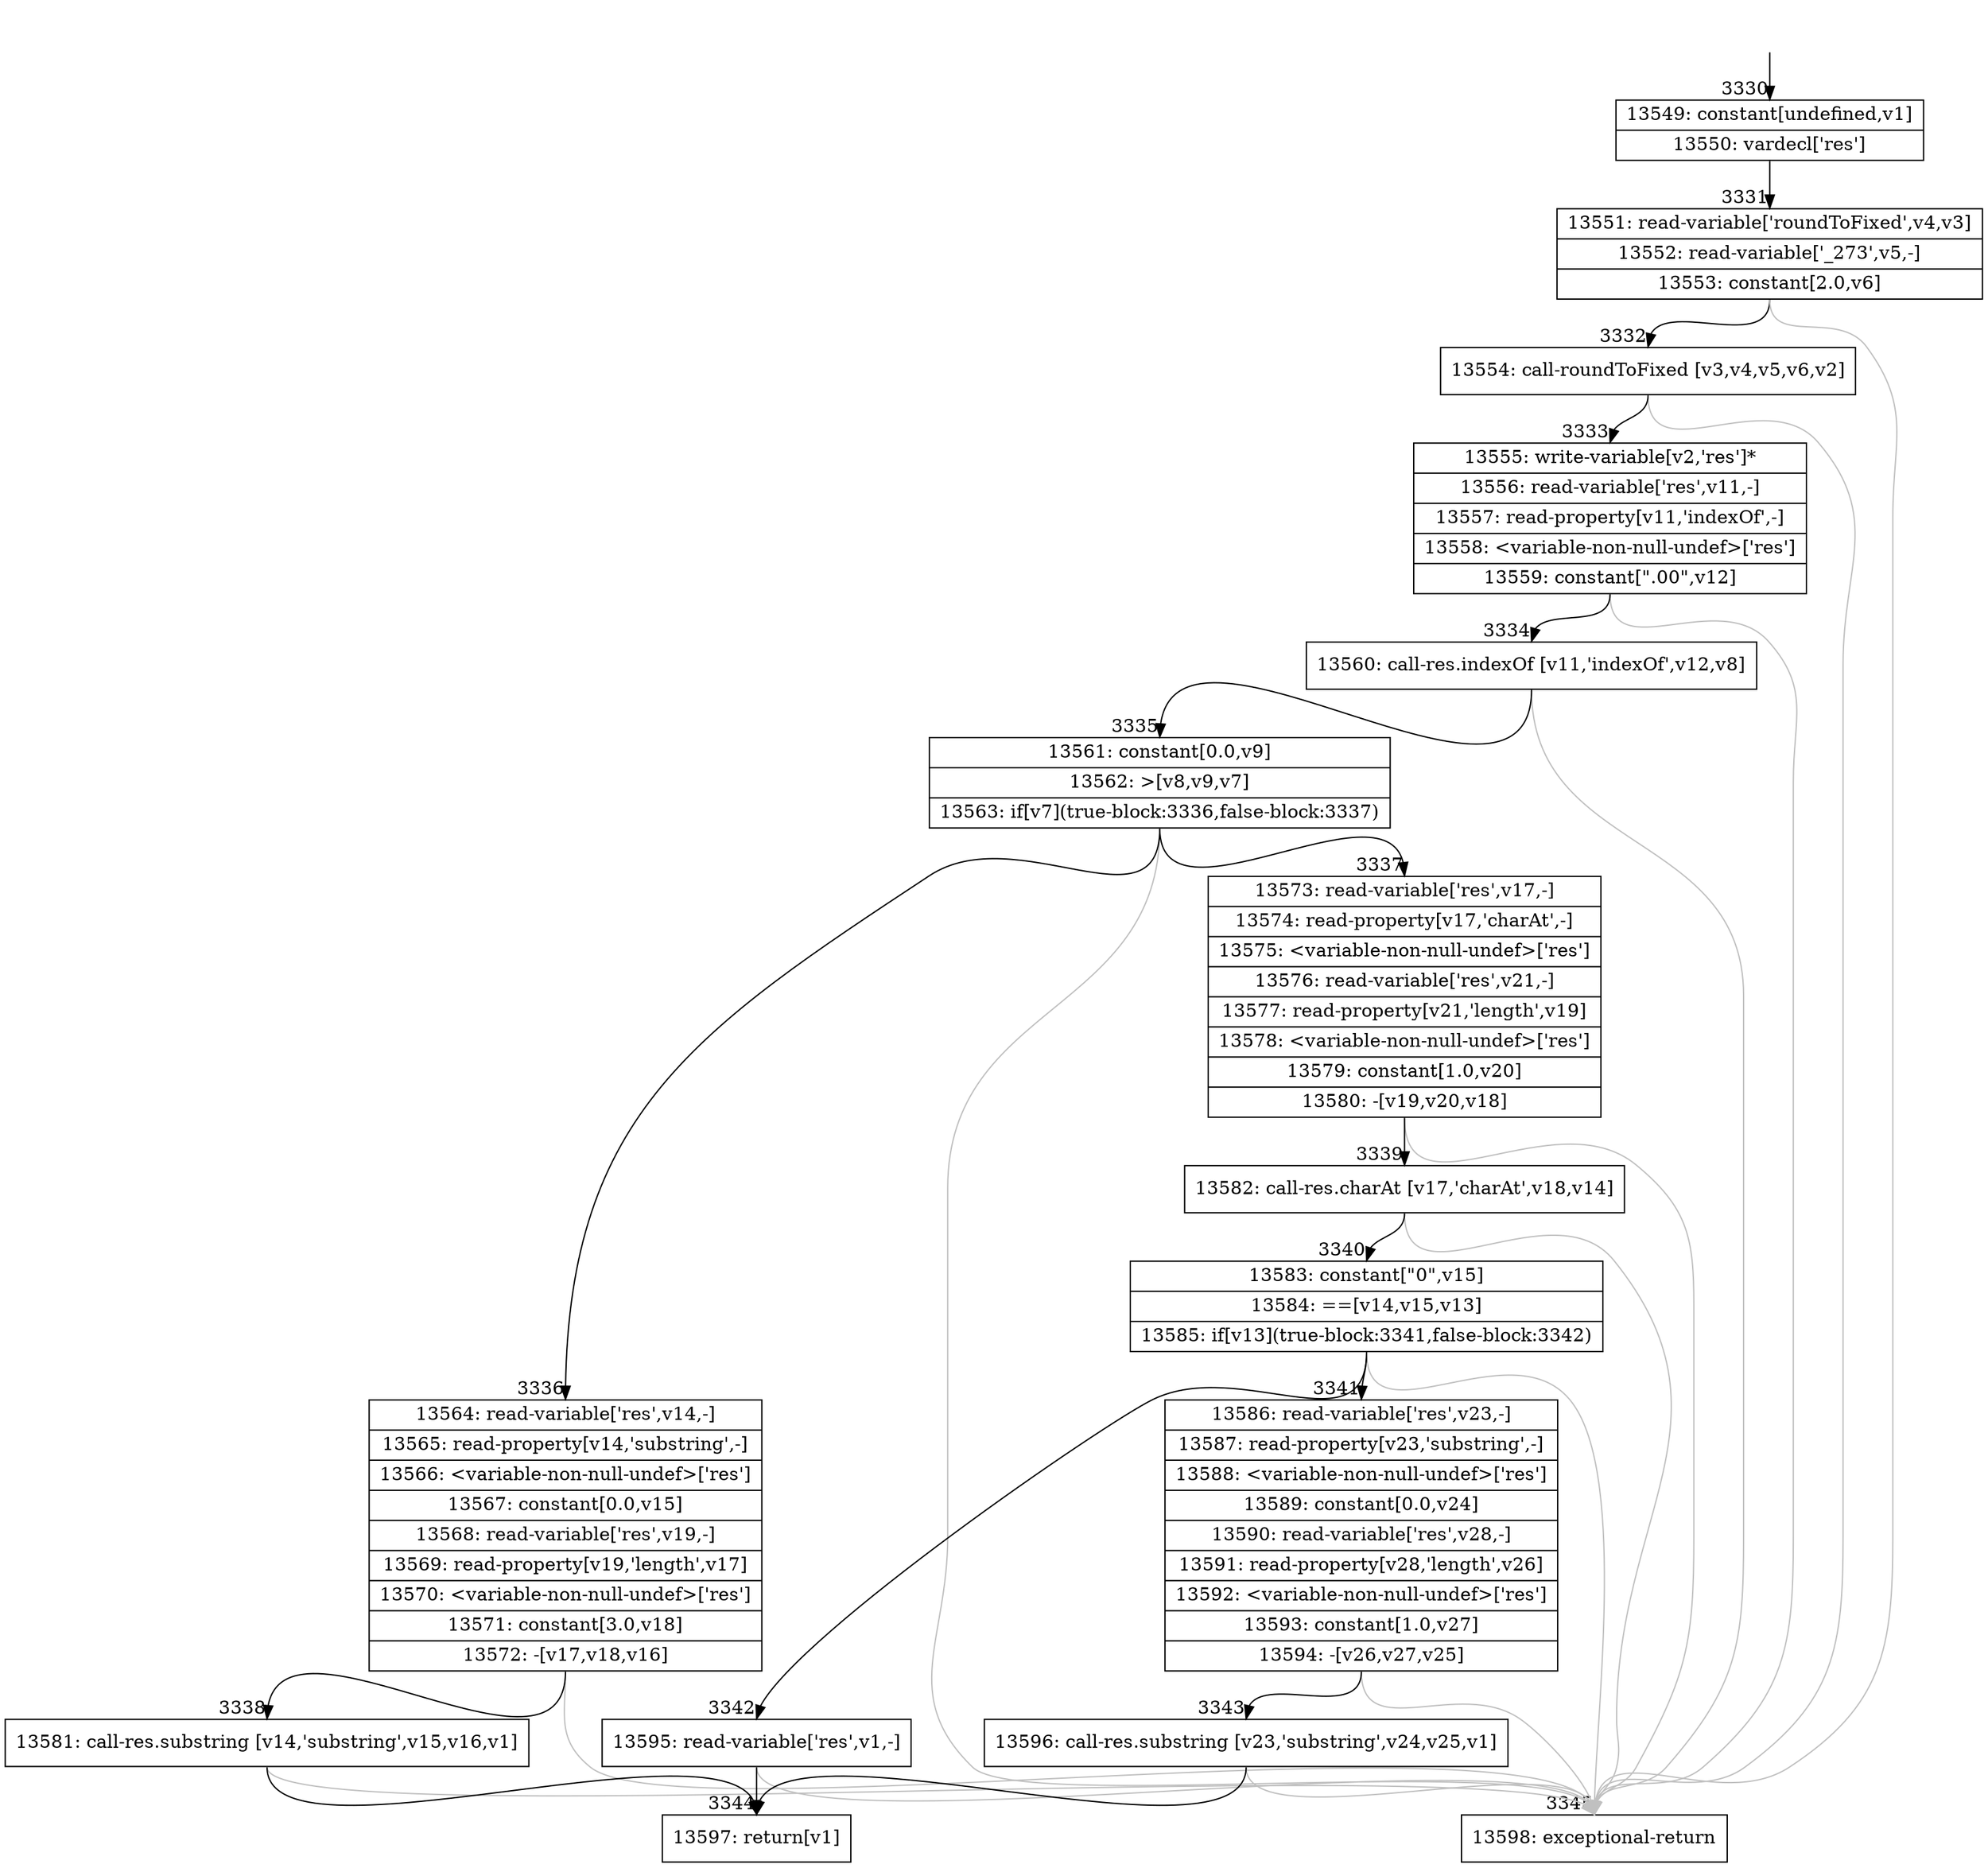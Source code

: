 digraph {
rankdir="TD"
BB_entry249[shape=none,label=""];
BB_entry249 -> BB3330 [tailport=s, headport=n, headlabel="    3330"]
BB3330 [shape=record label="{13549: constant[undefined,v1]|13550: vardecl['res']}" ] 
BB3330 -> BB3331 [tailport=s, headport=n, headlabel="      3331"]
BB3331 [shape=record label="{13551: read-variable['roundToFixed',v4,v3]|13552: read-variable['_273',v5,-]|13553: constant[2.0,v6]}" ] 
BB3331 -> BB3332 [tailport=s, headport=n, headlabel="      3332"]
BB3331 -> BB3345 [tailport=s, headport=n, color=gray, headlabel="      3345"]
BB3332 [shape=record label="{13554: call-roundToFixed [v3,v4,v5,v6,v2]}" ] 
BB3332 -> BB3333 [tailport=s, headport=n, headlabel="      3333"]
BB3332 -> BB3345 [tailport=s, headport=n, color=gray]
BB3333 [shape=record label="{13555: write-variable[v2,'res']*|13556: read-variable['res',v11,-]|13557: read-property[v11,'indexOf',-]|13558: \<variable-non-null-undef\>['res']|13559: constant[\".00\",v12]}" ] 
BB3333 -> BB3334 [tailport=s, headport=n, headlabel="      3334"]
BB3333 -> BB3345 [tailport=s, headport=n, color=gray]
BB3334 [shape=record label="{13560: call-res.indexOf [v11,'indexOf',v12,v8]}" ] 
BB3334 -> BB3335 [tailport=s, headport=n, headlabel="      3335"]
BB3334 -> BB3345 [tailport=s, headport=n, color=gray]
BB3335 [shape=record label="{13561: constant[0.0,v9]|13562: \>[v8,v9,v7]|13563: if[v7](true-block:3336,false-block:3337)}" ] 
BB3335 -> BB3336 [tailport=s, headport=n, headlabel="      3336"]
BB3335 -> BB3337 [tailport=s, headport=n, headlabel="      3337"]
BB3335 -> BB3345 [tailport=s, headport=n, color=gray]
BB3336 [shape=record label="{13564: read-variable['res',v14,-]|13565: read-property[v14,'substring',-]|13566: \<variable-non-null-undef\>['res']|13567: constant[0.0,v15]|13568: read-variable['res',v19,-]|13569: read-property[v19,'length',v17]|13570: \<variable-non-null-undef\>['res']|13571: constant[3.0,v18]|13572: -[v17,v18,v16]}" ] 
BB3336 -> BB3338 [tailport=s, headport=n, headlabel="      3338"]
BB3336 -> BB3345 [tailport=s, headport=n, color=gray]
BB3337 [shape=record label="{13573: read-variable['res',v17,-]|13574: read-property[v17,'charAt',-]|13575: \<variable-non-null-undef\>['res']|13576: read-variable['res',v21,-]|13577: read-property[v21,'length',v19]|13578: \<variable-non-null-undef\>['res']|13579: constant[1.0,v20]|13580: -[v19,v20,v18]}" ] 
BB3337 -> BB3339 [tailport=s, headport=n, headlabel="      3339"]
BB3337 -> BB3345 [tailport=s, headport=n, color=gray]
BB3338 [shape=record label="{13581: call-res.substring [v14,'substring',v15,v16,v1]}" ] 
BB3338 -> BB3344 [tailport=s, headport=n, headlabel="      3344"]
BB3338 -> BB3345 [tailport=s, headport=n, color=gray]
BB3339 [shape=record label="{13582: call-res.charAt [v17,'charAt',v18,v14]}" ] 
BB3339 -> BB3340 [tailport=s, headport=n, headlabel="      3340"]
BB3339 -> BB3345 [tailport=s, headport=n, color=gray]
BB3340 [shape=record label="{13583: constant[\"0\",v15]|13584: ==[v14,v15,v13]|13585: if[v13](true-block:3341,false-block:3342)}" ] 
BB3340 -> BB3341 [tailport=s, headport=n, headlabel="      3341"]
BB3340 -> BB3342 [tailport=s, headport=n, headlabel="      3342"]
BB3340 -> BB3345 [tailport=s, headport=n, color=gray]
BB3341 [shape=record label="{13586: read-variable['res',v23,-]|13587: read-property[v23,'substring',-]|13588: \<variable-non-null-undef\>['res']|13589: constant[0.0,v24]|13590: read-variable['res',v28,-]|13591: read-property[v28,'length',v26]|13592: \<variable-non-null-undef\>['res']|13593: constant[1.0,v27]|13594: -[v26,v27,v25]}" ] 
BB3341 -> BB3343 [tailport=s, headport=n, headlabel="      3343"]
BB3341 -> BB3345 [tailport=s, headport=n, color=gray]
BB3342 [shape=record label="{13595: read-variable['res',v1,-]}" ] 
BB3342 -> BB3344 [tailport=s, headport=n]
BB3342 -> BB3345 [tailport=s, headport=n, color=gray]
BB3343 [shape=record label="{13596: call-res.substring [v23,'substring',v24,v25,v1]}" ] 
BB3343 -> BB3344 [tailport=s, headport=n]
BB3343 -> BB3345 [tailport=s, headport=n, color=gray]
BB3344 [shape=record label="{13597: return[v1]}" ] 
BB3345 [shape=record label="{13598: exceptional-return}" ] 
//#$~ 2174
}

